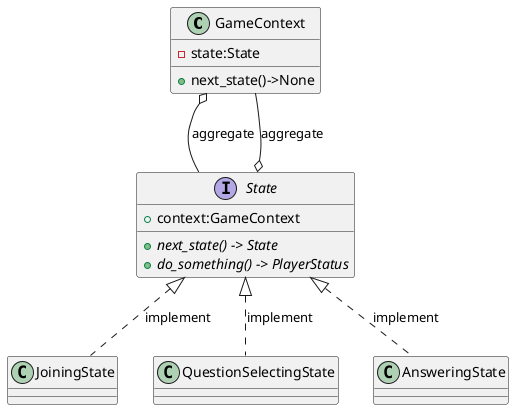 @startuml state_design

class GameContext{
    - state:State
    + next_state()->None
}

interface State{
    + context:GameContext
    + {abstract} next_state() -> State 
    + {abstract} do_something() -> PlayerStatus
}

class JoiningState{}


GameContext o-- State: aggregate
GameContext --o State: aggregate

State <|.. JoiningState: implement
State <|.. QuestionSelectingState: implement
State <|.. AnsweringState: implement





@enduml